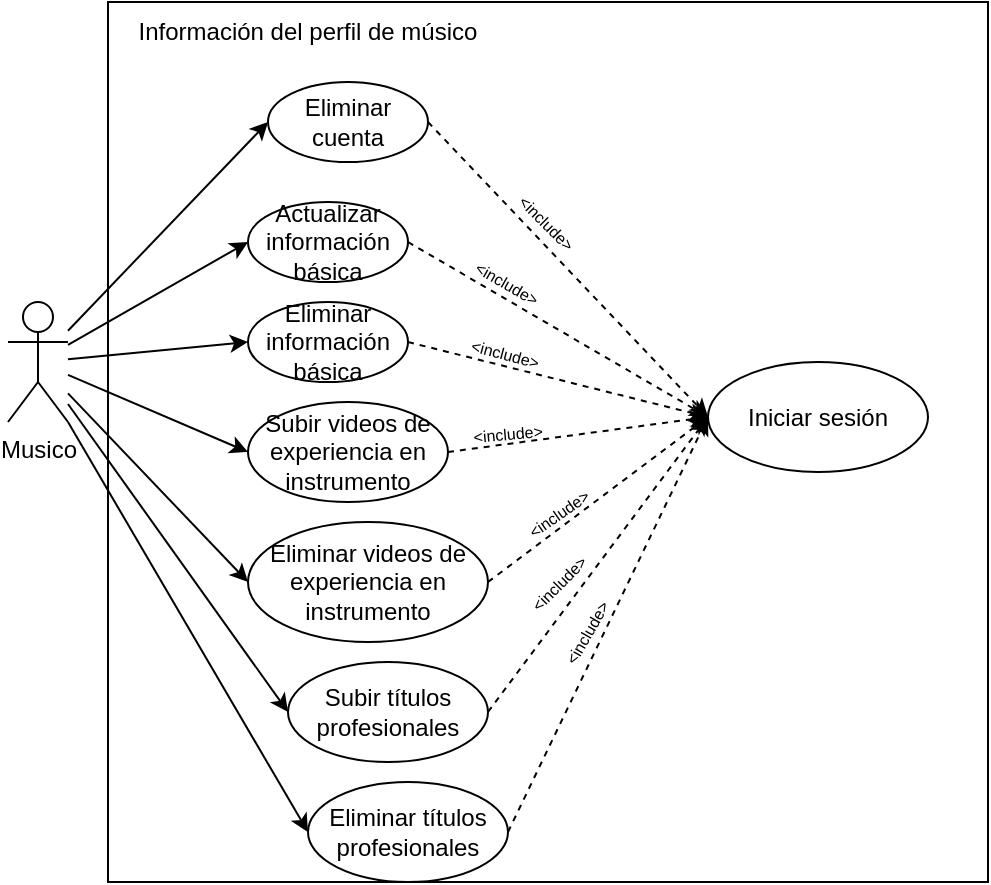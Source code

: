<mxfile version="20.6.2" type="device"><diagram id="P4hpbyZ9IT4LgbusjVqv" name="Página-1"><mxGraphModel dx="865" dy="518" grid="1" gridSize="10" guides="1" tooltips="1" connect="1" arrows="1" fold="1" page="1" pageScale="1" pageWidth="1169" pageHeight="1654" math="0" shadow="0"><root><mxCell id="0"/><mxCell id="1" parent="0"/><mxCell id="qJwpUOCh4mrPXoLnEh5j-1" value="Musico" style="shape=umlActor;verticalLabelPosition=bottom;verticalAlign=top;html=1;" vertex="1" parent="1"><mxGeometry x="290" y="290" width="30" height="60" as="geometry"/></mxCell><mxCell id="qJwpUOCh4mrPXoLnEh5j-2" value="" style="rounded=0;whiteSpace=wrap;html=1;movable=0;resizable=0;rotatable=0;deletable=0;editable=0;connectable=0;" vertex="1" parent="1"><mxGeometry x="340" y="140" width="440" height="440" as="geometry"/></mxCell><mxCell id="qJwpUOCh4mrPXoLnEh5j-3" value="Información del perfil de músico" style="text;html=1;strokeColor=none;fillColor=none;align=center;verticalAlign=middle;whiteSpace=wrap;rounded=0;" vertex="1" parent="1"><mxGeometry x="340" y="140" width="200" height="30" as="geometry"/></mxCell><mxCell id="qJwpUOCh4mrPXoLnEh5j-6" value="Actualizar información básica" style="ellipse;whiteSpace=wrap;html=1;" vertex="1" parent="1"><mxGeometry x="410" y="240" width="80" height="40" as="geometry"/></mxCell><mxCell id="qJwpUOCh4mrPXoLnEh5j-7" value="Eliminar información básica" style="ellipse;whiteSpace=wrap;html=1;" vertex="1" parent="1"><mxGeometry x="410" y="290" width="80" height="40" as="geometry"/></mxCell><mxCell id="qJwpUOCh4mrPXoLnEh5j-8" value="Subir videos de experiencia en instrumento" style="ellipse;whiteSpace=wrap;html=1;" vertex="1" parent="1"><mxGeometry x="410" y="340" width="100" height="50" as="geometry"/></mxCell><mxCell id="qJwpUOCh4mrPXoLnEh5j-9" value="Eliminar videos de experiencia en instrumento" style="ellipse;whiteSpace=wrap;html=1;" vertex="1" parent="1"><mxGeometry x="410" y="400" width="120" height="60" as="geometry"/></mxCell><mxCell id="qJwpUOCh4mrPXoLnEh5j-10" value="Subir títulos profesionales" style="ellipse;whiteSpace=wrap;html=1;" vertex="1" parent="1"><mxGeometry x="430" y="470" width="100" height="50" as="geometry"/></mxCell><mxCell id="qJwpUOCh4mrPXoLnEh5j-11" value="Eliminar títulos profesionales" style="ellipse;whiteSpace=wrap;html=1;" vertex="1" parent="1"><mxGeometry x="440" y="530" width="100" height="50" as="geometry"/></mxCell><mxCell id="qJwpUOCh4mrPXoLnEh5j-13" value="" style="endArrow=classic;html=1;rounded=0;entryX=0;entryY=0.5;entryDx=0;entryDy=0;" edge="1" parent="1" source="qJwpUOCh4mrPXoLnEh5j-1" target="qJwpUOCh4mrPXoLnEh5j-6"><mxGeometry width="50" height="50" relative="1" as="geometry"><mxPoint x="340" y="290" as="sourcePoint"/><mxPoint x="390" y="240" as="targetPoint"/></mxGeometry></mxCell><mxCell id="qJwpUOCh4mrPXoLnEh5j-14" value="" style="endArrow=classic;html=1;rounded=0;entryX=0;entryY=0.5;entryDx=0;entryDy=0;" edge="1" parent="1" source="qJwpUOCh4mrPXoLnEh5j-1" target="qJwpUOCh4mrPXoLnEh5j-7"><mxGeometry width="50" height="50" relative="1" as="geometry"><mxPoint x="330" y="316.957" as="sourcePoint"/><mxPoint x="430.0" y="230" as="targetPoint"/></mxGeometry></mxCell><mxCell id="qJwpUOCh4mrPXoLnEh5j-15" value="" style="endArrow=classic;html=1;rounded=0;entryX=0;entryY=0.5;entryDx=0;entryDy=0;" edge="1" parent="1" source="qJwpUOCh4mrPXoLnEh5j-1" target="qJwpUOCh4mrPXoLnEh5j-8"><mxGeometry width="50" height="50" relative="1" as="geometry"><mxPoint x="330" y="323.478" as="sourcePoint"/><mxPoint x="430.0" y="280" as="targetPoint"/></mxGeometry></mxCell><mxCell id="qJwpUOCh4mrPXoLnEh5j-16" value="" style="endArrow=classic;html=1;rounded=0;entryX=0;entryY=0.5;entryDx=0;entryDy=0;" edge="1" parent="1" source="qJwpUOCh4mrPXoLnEh5j-1" target="qJwpUOCh4mrPXoLnEh5j-9"><mxGeometry width="50" height="50" relative="1" as="geometry"><mxPoint x="330" y="330" as="sourcePoint"/><mxPoint x="420" y="330" as="targetPoint"/></mxGeometry></mxCell><mxCell id="qJwpUOCh4mrPXoLnEh5j-17" value="" style="endArrow=classic;html=1;rounded=0;entryX=0;entryY=0.5;entryDx=0;entryDy=0;" edge="1" parent="1" source="qJwpUOCh4mrPXoLnEh5j-1" target="qJwpUOCh4mrPXoLnEh5j-10"><mxGeometry width="50" height="50" relative="1" as="geometry"><mxPoint x="330" y="338.684" as="sourcePoint"/><mxPoint x="410" y="385" as="targetPoint"/></mxGeometry></mxCell><mxCell id="qJwpUOCh4mrPXoLnEh5j-18" value="" style="endArrow=classic;html=1;rounded=0;entryX=0;entryY=0.5;entryDx=0;entryDy=0;exitX=1;exitY=1;exitDx=0;exitDy=0;exitPerimeter=0;" edge="1" parent="1" source="qJwpUOCh4mrPXoLnEh5j-1" target="qJwpUOCh4mrPXoLnEh5j-11"><mxGeometry width="50" height="50" relative="1" as="geometry"><mxPoint x="330" y="346.429" as="sourcePoint"/><mxPoint x="420" y="445" as="targetPoint"/></mxGeometry></mxCell><mxCell id="qJwpUOCh4mrPXoLnEh5j-19" value="Eliminar cuenta" style="ellipse;whiteSpace=wrap;html=1;" vertex="1" parent="1"><mxGeometry x="420" y="180" width="80" height="40" as="geometry"/></mxCell><mxCell id="qJwpUOCh4mrPXoLnEh5j-20" value="" style="endArrow=classic;html=1;rounded=0;entryX=0;entryY=0.5;entryDx=0;entryDy=0;" edge="1" parent="1" source="qJwpUOCh4mrPXoLnEh5j-1" target="qJwpUOCh4mrPXoLnEh5j-19"><mxGeometry width="50" height="50" relative="1" as="geometry"><mxPoint x="330" y="324.783" as="sourcePoint"/><mxPoint x="430" y="290" as="targetPoint"/></mxGeometry></mxCell><mxCell id="qJwpUOCh4mrPXoLnEh5j-21" value="Iniciar sesión" style="ellipse;whiteSpace=wrap;html=1;" vertex="1" parent="1"><mxGeometry x="640" y="320" width="110" height="55" as="geometry"/></mxCell><mxCell id="qJwpUOCh4mrPXoLnEh5j-22" value="" style="endArrow=classic;html=1;rounded=0;strokeColor=default;dashed=1;entryX=0;entryY=0.5;entryDx=0;entryDy=0;exitX=1;exitY=0.5;exitDx=0;exitDy=0;" edge="1" parent="1" source="qJwpUOCh4mrPXoLnEh5j-19" target="qJwpUOCh4mrPXoLnEh5j-21"><mxGeometry width="50" height="50" relative="1" as="geometry"><mxPoint x="510" y="340" as="sourcePoint"/><mxPoint x="560" y="290" as="targetPoint"/></mxGeometry></mxCell><mxCell id="qJwpUOCh4mrPXoLnEh5j-23" value="" style="endArrow=classic;html=1;rounded=0;strokeColor=default;dashed=1;entryX=0;entryY=0.5;entryDx=0;entryDy=0;exitX=1;exitY=0.5;exitDx=0;exitDy=0;" edge="1" parent="1" source="qJwpUOCh4mrPXoLnEh5j-6" target="qJwpUOCh4mrPXoLnEh5j-21"><mxGeometry width="50" height="50" relative="1" as="geometry"><mxPoint x="480" y="220" as="sourcePoint"/><mxPoint x="640.0" y="372.5" as="targetPoint"/></mxGeometry></mxCell><mxCell id="qJwpUOCh4mrPXoLnEh5j-24" value="" style="endArrow=classic;html=1;rounded=0;strokeColor=default;dashed=1;entryX=0;entryY=0.5;entryDx=0;entryDy=0;exitX=1;exitY=0.5;exitDx=0;exitDy=0;" edge="1" parent="1" source="qJwpUOCh4mrPXoLnEh5j-7" target="qJwpUOCh4mrPXoLnEh5j-21"><mxGeometry width="50" height="50" relative="1" as="geometry"><mxPoint x="500.0" y="270" as="sourcePoint"/><mxPoint x="640.0" y="372.5" as="targetPoint"/></mxGeometry></mxCell><mxCell id="qJwpUOCh4mrPXoLnEh5j-25" value="" style="endArrow=classic;html=1;rounded=0;strokeColor=default;dashed=1;entryX=0;entryY=0.5;entryDx=0;entryDy=0;exitX=1;exitY=0.5;exitDx=0;exitDy=0;" edge="1" parent="1" source="qJwpUOCh4mrPXoLnEh5j-8" target="qJwpUOCh4mrPXoLnEh5j-21"><mxGeometry width="50" height="50" relative="1" as="geometry"><mxPoint x="500.0" y="320" as="sourcePoint"/><mxPoint x="640.0" y="372.5" as="targetPoint"/></mxGeometry></mxCell><mxCell id="qJwpUOCh4mrPXoLnEh5j-26" value="" style="endArrow=classic;html=1;rounded=0;strokeColor=default;dashed=1;entryX=0;entryY=0.5;entryDx=0;entryDy=0;exitX=1;exitY=0.5;exitDx=0;exitDy=0;" edge="1" parent="1" source="qJwpUOCh4mrPXoLnEh5j-9" target="qJwpUOCh4mrPXoLnEh5j-21"><mxGeometry width="50" height="50" relative="1" as="geometry"><mxPoint x="520" y="375" as="sourcePoint"/><mxPoint x="640.0" y="372.5" as="targetPoint"/></mxGeometry></mxCell><mxCell id="qJwpUOCh4mrPXoLnEh5j-27" value="" style="endArrow=classic;html=1;rounded=0;strokeColor=default;dashed=1;entryX=0;entryY=0.5;entryDx=0;entryDy=0;exitX=1;exitY=0.5;exitDx=0;exitDy=0;" edge="1" parent="1" source="qJwpUOCh4mrPXoLnEh5j-10" target="qJwpUOCh4mrPXoLnEh5j-21"><mxGeometry width="50" height="50" relative="1" as="geometry"><mxPoint x="540" y="440" as="sourcePoint"/><mxPoint x="650.0" y="357.5" as="targetPoint"/></mxGeometry></mxCell><mxCell id="qJwpUOCh4mrPXoLnEh5j-28" value="" style="endArrow=classic;html=1;rounded=0;strokeColor=default;dashed=1;entryX=0;entryY=0.5;entryDx=0;entryDy=0;exitX=1;exitY=0.5;exitDx=0;exitDy=0;" edge="1" parent="1" source="qJwpUOCh4mrPXoLnEh5j-11" target="qJwpUOCh4mrPXoLnEh5j-21"><mxGeometry width="50" height="50" relative="1" as="geometry"><mxPoint x="540" y="505" as="sourcePoint"/><mxPoint x="650.0" y="357.5" as="targetPoint"/></mxGeometry></mxCell><mxCell id="qJwpUOCh4mrPXoLnEh5j-29" value="&lt;font style=&quot;font-size: 8px;&quot;&gt;&amp;lt;include&amp;gt;&lt;/font&gt;" style="text;html=1;strokeColor=none;fillColor=none;align=center;verticalAlign=middle;whiteSpace=wrap;rounded=0;rotation=45;" vertex="1" parent="1"><mxGeometry x="540" y="240" width="40" height="20" as="geometry"/></mxCell><mxCell id="qJwpUOCh4mrPXoLnEh5j-30" value="&lt;font style=&quot;font-size: 8px;&quot;&gt;&amp;lt;include&amp;gt;&lt;/font&gt;" style="text;html=1;strokeColor=none;fillColor=none;align=center;verticalAlign=middle;whiteSpace=wrap;rounded=0;rotation=30;" vertex="1" parent="1"><mxGeometry x="520" y="270" width="40" height="20" as="geometry"/></mxCell><mxCell id="qJwpUOCh4mrPXoLnEh5j-31" value="&lt;font style=&quot;font-size: 8px;&quot;&gt;&amp;lt;include&amp;gt;&lt;/font&gt;" style="text;html=1;strokeColor=none;fillColor=none;align=center;verticalAlign=middle;whiteSpace=wrap;rounded=0;rotation=15;" vertex="1" parent="1"><mxGeometry x="518.71" y="309.83" width="40" height="10" as="geometry"/></mxCell><mxCell id="qJwpUOCh4mrPXoLnEh5j-32" value="&lt;font style=&quot;font-size: 8px;&quot;&gt;&amp;lt;include&amp;gt;&lt;/font&gt;" style="text;html=1;strokeColor=none;fillColor=none;align=center;verticalAlign=middle;whiteSpace=wrap;rounded=0;rotation=-5;" vertex="1" parent="1"><mxGeometry x="520" y="350" width="40" height="10" as="geometry"/></mxCell><mxCell id="qJwpUOCh4mrPXoLnEh5j-33" value="&lt;font style=&quot;font-size: 8px;&quot;&gt;&amp;lt;include&amp;gt;&lt;/font&gt;" style="text;html=1;strokeColor=none;fillColor=none;align=center;verticalAlign=middle;whiteSpace=wrap;rounded=0;rotation=-35;" vertex="1" parent="1"><mxGeometry x="545" y="390" width="40" height="10" as="geometry"/></mxCell><mxCell id="qJwpUOCh4mrPXoLnEh5j-34" value="&lt;font style=&quot;font-size: 8px;&quot;&gt;&amp;lt;include&amp;gt;&lt;/font&gt;" style="text;html=1;strokeColor=none;fillColor=none;align=center;verticalAlign=middle;whiteSpace=wrap;rounded=0;rotation=-45;" vertex="1" parent="1"><mxGeometry x="545" y="425" width="40" height="10" as="geometry"/></mxCell><mxCell id="qJwpUOCh4mrPXoLnEh5j-35" value="&lt;font style=&quot;font-size: 8px;&quot;&gt;&amp;lt;include&amp;gt;&lt;/font&gt;" style="text;html=1;strokeColor=none;fillColor=none;align=center;verticalAlign=middle;whiteSpace=wrap;rounded=0;rotation=-60;" vertex="1" parent="1"><mxGeometry x="558.71" y="450" width="40" height="10" as="geometry"/></mxCell></root></mxGraphModel></diagram></mxfile>